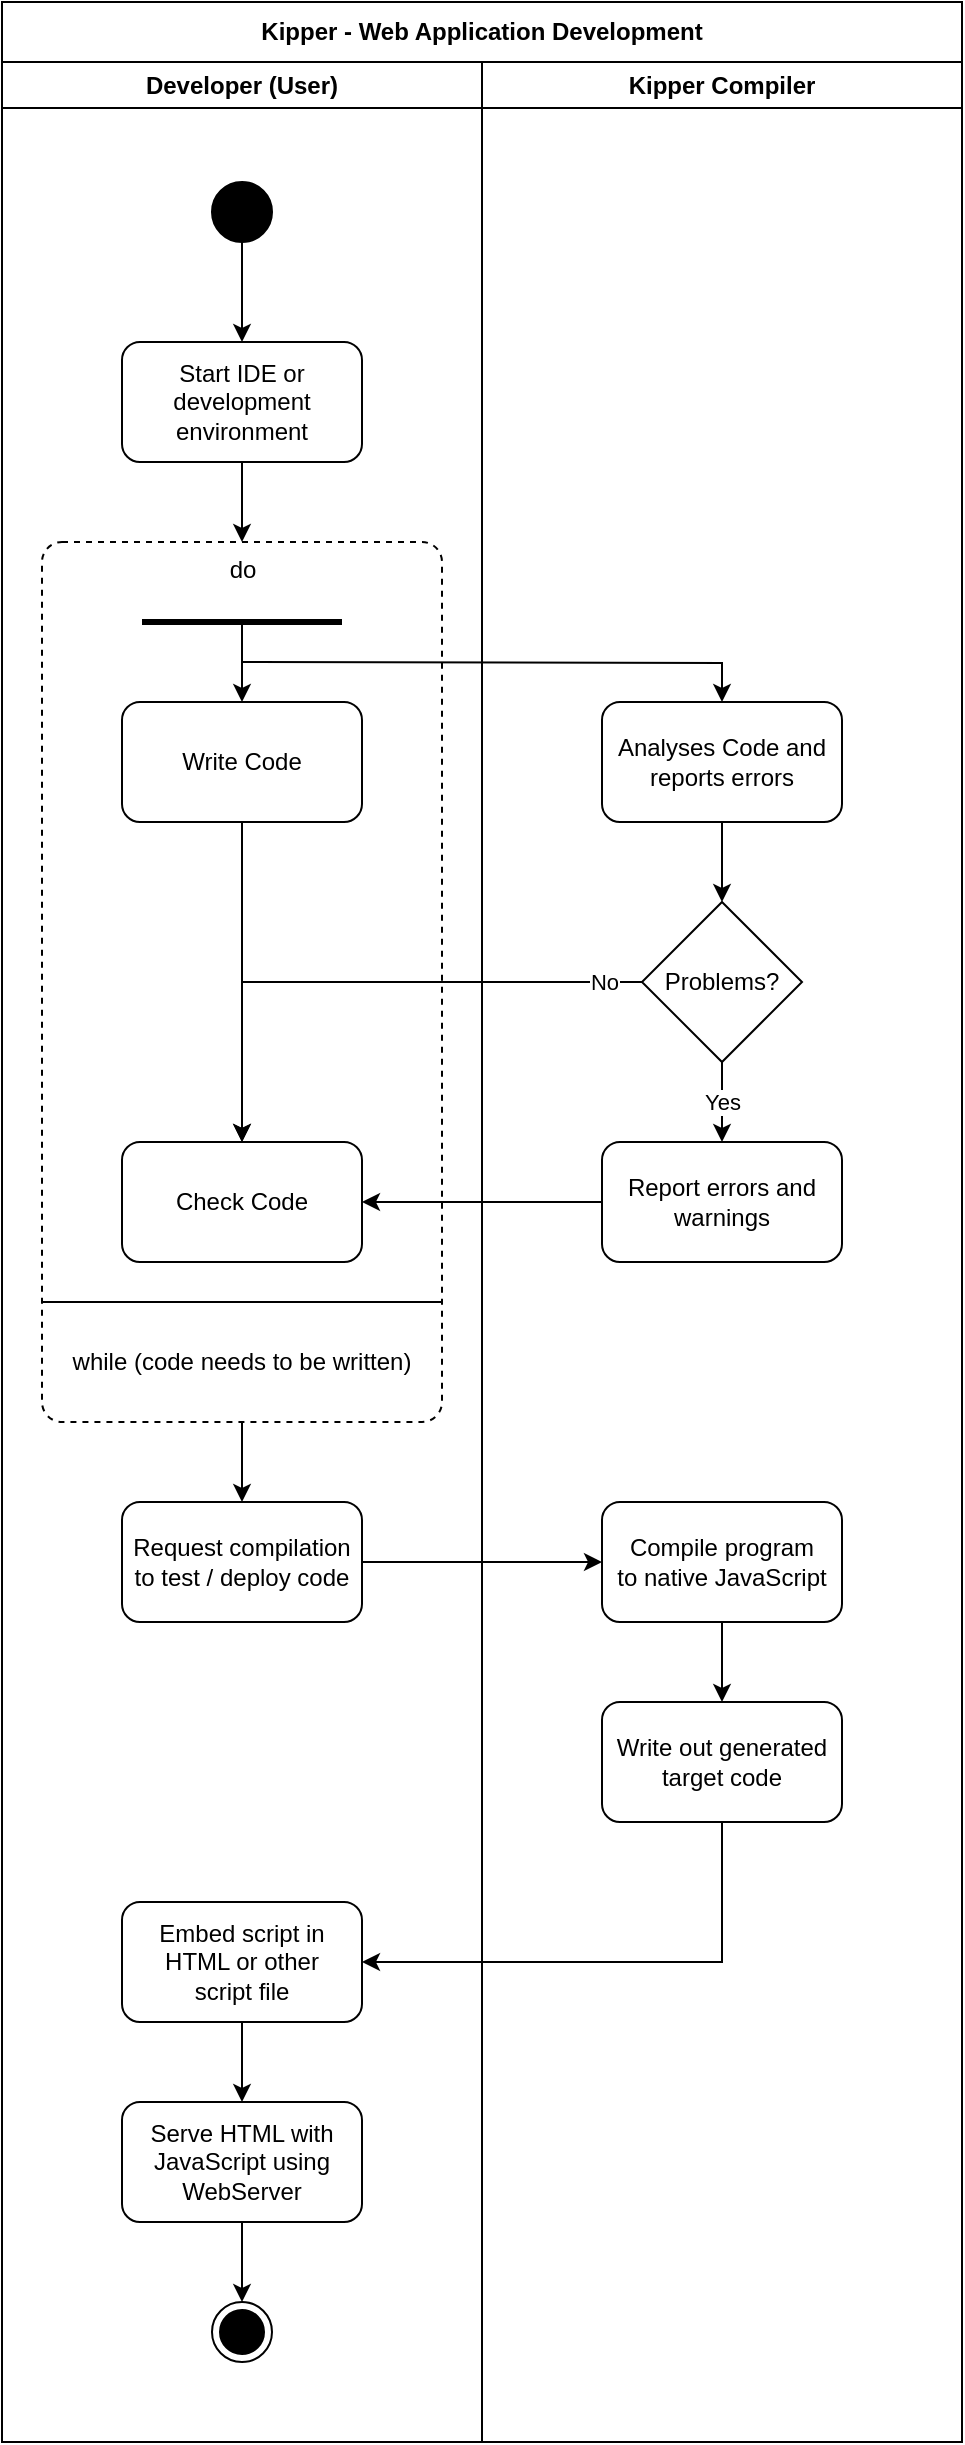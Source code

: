 <mxfile version="20.7.4" type="device"><diagram id="gKEPv_jkgYqBWtUEt1ZN" name="Page-1"><mxGraphModel dx="2245" dy="838" grid="1" gridSize="10" guides="1" tooltips="1" connect="1" arrows="1" fold="1" page="1" pageScale="1" pageWidth="827" pageHeight="1169" math="0" shadow="0"><root><mxCell id="0"/><mxCell id="1" parent="0"/><mxCell id="rTrIxMH_rLKdapRBKANG-1" value="Kipper - Web Application Development" style="swimlane;whiteSpace=wrap;html=1;startSize=30;" parent="1" vertex="1"><mxGeometry x="-60" y="510" width="480" height="1220" as="geometry"/></mxCell><mxCell id="lD_fsvYOHyx501Wu2xE4-46" value="Kipper Compiler" style="swimlane;whiteSpace=wrap;html=1;" parent="rTrIxMH_rLKdapRBKANG-1" vertex="1"><mxGeometry x="240" y="30" width="240" height="1190" as="geometry"/></mxCell><mxCell id="UL9XixTE5pEmhc-JIK2V-14" style="edgeStyle=orthogonalEdgeStyle;rounded=0;orthogonalLoop=1;jettySize=auto;html=1;exitX=0.5;exitY=1;exitDx=0;exitDy=0;entryX=0.5;entryY=0;entryDx=0;entryDy=0;strokeWidth=1;endArrow=classic;endFill=1;" parent="lD_fsvYOHyx501Wu2xE4-46" source="UL9XixTE5pEmhc-JIK2V-6" target="UL9XixTE5pEmhc-JIK2V-12" edge="1"><mxGeometry relative="1" as="geometry"/></mxCell><mxCell id="UL9XixTE5pEmhc-JIK2V-6" value="Analyses Code and reports errors" style="rounded=1;whiteSpace=wrap;html=1;" parent="lD_fsvYOHyx501Wu2xE4-46" vertex="1"><mxGeometry x="60" y="320" width="120" height="60" as="geometry"/></mxCell><mxCell id="UL9XixTE5pEmhc-JIK2V-30" value="Yes" style="edgeStyle=orthogonalEdgeStyle;rounded=0;orthogonalLoop=1;jettySize=auto;html=1;exitX=0.5;exitY=1;exitDx=0;exitDy=0;entryX=0.5;entryY=0;entryDx=0;entryDy=0;strokeWidth=1;endArrow=classic;endFill=1;" parent="lD_fsvYOHyx501Wu2xE4-46" source="UL9XixTE5pEmhc-JIK2V-12" target="UL9XixTE5pEmhc-JIK2V-29" edge="1"><mxGeometry relative="1" as="geometry"><Array as="points"><mxPoint x="120" y="520"/><mxPoint x="120" y="520"/></Array><mxPoint as="offset"/></mxGeometry></mxCell><mxCell id="UL9XixTE5pEmhc-JIK2V-12" value="Problems?" style="rhombus;whiteSpace=wrap;html=1;" parent="lD_fsvYOHyx501Wu2xE4-46" vertex="1"><mxGeometry x="80" y="420" width="80" height="80" as="geometry"/></mxCell><mxCell id="UL9XixTE5pEmhc-JIK2V-29" value="Report errors and warnings" style="rounded=1;whiteSpace=wrap;html=1;" parent="lD_fsvYOHyx501Wu2xE4-46" vertex="1"><mxGeometry x="60" y="540" width="120" height="60" as="geometry"/></mxCell><mxCell id="ihVI9nFC0Tkq9_CsKzdd-1" value="Developer (User)" style="swimlane;whiteSpace=wrap;html=1;startSize=23;" parent="rTrIxMH_rLKdapRBKANG-1" vertex="1"><mxGeometry y="30" width="240" height="1190" as="geometry"/></mxCell><mxCell id="UL9XixTE5pEmhc-JIK2V-21" value="do" style="html=1;align=center;verticalAlign=top;rounded=1;absoluteArcSize=1;arcSize=20;dashed=1;" parent="ihVI9nFC0Tkq9_CsKzdd-1" vertex="1"><mxGeometry x="20" y="240" width="200" height="440" as="geometry"/></mxCell><mxCell id="ihVI9nFC0Tkq9_CsKzdd-2" value="" style="ellipse;fillColor=strokeColor;" parent="ihVI9nFC0Tkq9_CsKzdd-1" vertex="1"><mxGeometry x="105" y="60" width="30" height="30" as="geometry"/></mxCell><mxCell id="ihVI9nFC0Tkq9_CsKzdd-3" style="edgeStyle=orthogonalEdgeStyle;rounded=0;orthogonalLoop=1;jettySize=auto;html=1;exitX=0.5;exitY=1;exitDx=0;exitDy=0;entryX=0.5;entryY=0;entryDx=0;entryDy=0;" parent="ihVI9nFC0Tkq9_CsKzdd-1" source="ihVI9nFC0Tkq9_CsKzdd-2" target="UL9XixTE5pEmhc-JIK2V-1" edge="1"><mxGeometry relative="1" as="geometry"><mxPoint x="120" y="190" as="sourcePoint"/><mxPoint x="130" y="120" as="targetPoint"/></mxGeometry></mxCell><mxCell id="UL9XixTE5pEmhc-JIK2V-3" style="edgeStyle=orthogonalEdgeStyle;rounded=0;orthogonalLoop=1;jettySize=auto;html=1;exitX=0.5;exitY=1;exitDx=0;exitDy=0;entryX=0.5;entryY=0;entryDx=0;entryDy=0;" parent="ihVI9nFC0Tkq9_CsKzdd-1" source="UL9XixTE5pEmhc-JIK2V-1" target="UL9XixTE5pEmhc-JIK2V-21" edge="1"><mxGeometry relative="1" as="geometry"><mxPoint x="170" y="210" as="targetPoint"/></mxGeometry></mxCell><mxCell id="UL9XixTE5pEmhc-JIK2V-1" value="Start IDE or development&lt;br&gt;environment" style="rounded=1;whiteSpace=wrap;html=1;" parent="ihVI9nFC0Tkq9_CsKzdd-1" vertex="1"><mxGeometry x="60" y="140" width="120" height="60" as="geometry"/></mxCell><mxCell id="UL9XixTE5pEmhc-JIK2V-4" value="" style="html=1;rounded=0;strokeWidth=3;endArrow=none;endFill=0;" parent="ihVI9nFC0Tkq9_CsKzdd-1" edge="1"><mxGeometry width="100" relative="1" as="geometry"><mxPoint x="70" y="280" as="sourcePoint"/><mxPoint x="170" y="280" as="targetPoint"/></mxGeometry></mxCell><mxCell id="UL9XixTE5pEmhc-JIK2V-17" style="edgeStyle=orthogonalEdgeStyle;rounded=0;orthogonalLoop=1;jettySize=auto;html=1;exitX=0.5;exitY=1;exitDx=0;exitDy=0;entryX=0.5;entryY=0;entryDx=0;entryDy=0;strokeWidth=1;endArrow=classic;endFill=1;" parent="ihVI9nFC0Tkq9_CsKzdd-1" source="UL9XixTE5pEmhc-JIK2V-5" target="UL9XixTE5pEmhc-JIK2V-16" edge="1"><mxGeometry relative="1" as="geometry"/></mxCell><mxCell id="UL9XixTE5pEmhc-JIK2V-5" value="Write Code" style="rounded=1;whiteSpace=wrap;html=1;" parent="ihVI9nFC0Tkq9_CsKzdd-1" vertex="1"><mxGeometry x="60" y="320" width="120" height="60" as="geometry"/></mxCell><mxCell id="UL9XixTE5pEmhc-JIK2V-16" value="Check Code" style="rounded=1;whiteSpace=wrap;html=1;" parent="ihVI9nFC0Tkq9_CsKzdd-1" vertex="1"><mxGeometry x="60" y="540" width="120" height="60" as="geometry"/></mxCell><mxCell id="UsvGISytcPp6KuBR6CtG-16" style="edgeStyle=orthogonalEdgeStyle;rounded=0;orthogonalLoop=1;jettySize=auto;html=1;exitX=0.5;exitY=1;exitDx=0;exitDy=0;entryX=0.5;entryY=0;entryDx=0;entryDy=0;" edge="1" parent="ihVI9nFC0Tkq9_CsKzdd-1" source="UL9XixTE5pEmhc-JIK2V-22" target="UsvGISytcPp6KuBR6CtG-14"><mxGeometry relative="1" as="geometry"/></mxCell><mxCell id="UL9XixTE5pEmhc-JIK2V-22" value="while (code needs to be written)" style="text;html=1;strokeColor=none;fillColor=none;align=center;verticalAlign=middle;whiteSpace=wrap;rounded=0;" parent="ihVI9nFC0Tkq9_CsKzdd-1" vertex="1"><mxGeometry x="20" y="620" width="200" height="60" as="geometry"/></mxCell><mxCell id="UL9XixTE5pEmhc-JIK2V-24" value="" style="endArrow=none;html=1;rounded=0;exitX=0;exitY=0;exitDx=0;exitDy=0;entryX=1;entryY=0;entryDx=0;entryDy=0;" parent="ihVI9nFC0Tkq9_CsKzdd-1" source="UL9XixTE5pEmhc-JIK2V-22" target="UL9XixTE5pEmhc-JIK2V-22" edge="1"><mxGeometry width="50" height="50" relative="1" as="geometry"><mxPoint x="20" y="600.0" as="sourcePoint"/><mxPoint x="220" y="600.0" as="targetPoint"/></mxGeometry></mxCell><mxCell id="DUoj8V98YBCyRXCH8TLM-2" style="edgeStyle=orthogonalEdgeStyle;rounded=0;orthogonalLoop=1;jettySize=auto;html=1;exitX=0.5;exitY=1;exitDx=0;exitDy=0;entryX=0.5;entryY=0;entryDx=0;entryDy=0;strokeWidth=1;endArrow=classic;endFill=1;" parent="ihVI9nFC0Tkq9_CsKzdd-1" source="UL9XixTE5pEmhc-JIK2V-53" target="DUoj8V98YBCyRXCH8TLM-1" edge="1"><mxGeometry relative="1" as="geometry"/></mxCell><mxCell id="UL9XixTE5pEmhc-JIK2V-53" value="Embed script in HTML or other &lt;br&gt;script file" style="rounded=1;whiteSpace=wrap;html=1;" parent="ihVI9nFC0Tkq9_CsKzdd-1" vertex="1"><mxGeometry x="60" y="920" width="120" height="60" as="geometry"/></mxCell><mxCell id="DUoj8V98YBCyRXCH8TLM-3" style="edgeStyle=orthogonalEdgeStyle;rounded=0;orthogonalLoop=1;jettySize=auto;html=1;exitX=0.5;exitY=1;exitDx=0;exitDy=0;entryX=0.5;entryY=0;entryDx=0;entryDy=0;strokeWidth=1;endArrow=classic;endFill=1;" parent="ihVI9nFC0Tkq9_CsKzdd-1" source="DUoj8V98YBCyRXCH8TLM-1" target="ihVI9nFC0Tkq9_CsKzdd-6" edge="1"><mxGeometry relative="1" as="geometry"/></mxCell><mxCell id="DUoj8V98YBCyRXCH8TLM-1" value="Serve HTML with JavaScript using WebServer" style="rounded=1;whiteSpace=wrap;html=1;" parent="ihVI9nFC0Tkq9_CsKzdd-1" vertex="1"><mxGeometry x="60" y="1020" width="120" height="60" as="geometry"/></mxCell><mxCell id="ihVI9nFC0Tkq9_CsKzdd-6" value="" style="ellipse;html=1;shape=endState;fillColor=strokeColor;" parent="ihVI9nFC0Tkq9_CsKzdd-1" vertex="1"><mxGeometry x="105" y="1120" width="30" height="30" as="geometry"/></mxCell><mxCell id="UsvGISytcPp6KuBR6CtG-12" value="Compile program&lt;br style=&quot;border-color: var(--border-color);&quot;&gt;to native JavaScript" style="rounded=1;whiteSpace=wrap;html=1;" vertex="1" parent="ihVI9nFC0Tkq9_CsKzdd-1"><mxGeometry x="300" y="720" width="120" height="60" as="geometry"/></mxCell><mxCell id="UsvGISytcPp6KuBR6CtG-17" style="edgeStyle=orthogonalEdgeStyle;rounded=0;orthogonalLoop=1;jettySize=auto;html=1;exitX=0.5;exitY=1;exitDx=0;exitDy=0;entryX=1;entryY=0.5;entryDx=0;entryDy=0;" edge="1" parent="ihVI9nFC0Tkq9_CsKzdd-1" source="UsvGISytcPp6KuBR6CtG-13" target="UL9XixTE5pEmhc-JIK2V-53"><mxGeometry relative="1" as="geometry"/></mxCell><mxCell id="UsvGISytcPp6KuBR6CtG-13" value="Write out generated&lt;br&gt;target code" style="rounded=1;whiteSpace=wrap;html=1;" vertex="1" parent="ihVI9nFC0Tkq9_CsKzdd-1"><mxGeometry x="300" y="820" width="120" height="60" as="geometry"/></mxCell><mxCell id="UsvGISytcPp6KuBR6CtG-11" style="edgeStyle=orthogonalEdgeStyle;rounded=0;orthogonalLoop=1;jettySize=auto;html=1;exitX=0.5;exitY=1;exitDx=0;exitDy=0;entryX=0.5;entryY=0;entryDx=0;entryDy=0;" edge="1" parent="ihVI9nFC0Tkq9_CsKzdd-1" source="UsvGISytcPp6KuBR6CtG-12" target="UsvGISytcPp6KuBR6CtG-13"><mxGeometry relative="1" as="geometry"/></mxCell><mxCell id="UsvGISytcPp6KuBR6CtG-14" value="Request compilation&lt;br style=&quot;border-color: var(--border-color);&quot;&gt;to test / deploy code" style="rounded=1;whiteSpace=wrap;html=1;" vertex="1" parent="ihVI9nFC0Tkq9_CsKzdd-1"><mxGeometry x="60" y="720" width="120" height="60" as="geometry"/></mxCell><mxCell id="UsvGISytcPp6KuBR6CtG-15" style="edgeStyle=orthogonalEdgeStyle;rounded=0;orthogonalLoop=1;jettySize=auto;html=1;exitX=1;exitY=0.5;exitDx=0;exitDy=0;entryX=0;entryY=0.5;entryDx=0;entryDy=0;strokeWidth=1;endArrow=classic;endFill=1;" edge="1" parent="ihVI9nFC0Tkq9_CsKzdd-1" source="UsvGISytcPp6KuBR6CtG-14" target="UsvGISytcPp6KuBR6CtG-12"><mxGeometry relative="1" as="geometry"/></mxCell><mxCell id="UL9XixTE5pEmhc-JIK2V-31" style="edgeStyle=orthogonalEdgeStyle;rounded=0;orthogonalLoop=1;jettySize=auto;html=1;exitX=0;exitY=0.5;exitDx=0;exitDy=0;strokeWidth=1;endArrow=classic;endFill=1;" parent="rTrIxMH_rLKdapRBKANG-1" source="UL9XixTE5pEmhc-JIK2V-29" target="UL9XixTE5pEmhc-JIK2V-16" edge="1"><mxGeometry relative="1" as="geometry"/></mxCell><mxCell id="UL9XixTE5pEmhc-JIK2V-32" style="edgeStyle=orthogonalEdgeStyle;rounded=0;orthogonalLoop=1;jettySize=auto;html=1;exitX=0;exitY=0.5;exitDx=0;exitDy=0;entryX=0.5;entryY=0;entryDx=0;entryDy=0;strokeWidth=1;endArrow=classic;endFill=1;" parent="rTrIxMH_rLKdapRBKANG-1" source="UL9XixTE5pEmhc-JIK2V-12" target="UL9XixTE5pEmhc-JIK2V-16" edge="1"><mxGeometry relative="1" as="geometry"/></mxCell><mxCell id="UL9XixTE5pEmhc-JIK2V-33" value="No" style="edgeLabel;html=1;align=center;verticalAlign=middle;resizable=0;points=[];" parent="UL9XixTE5pEmhc-JIK2V-32" vertex="1" connectable="0"><mxGeometry x="-0.897" y="2" relative="1" as="geometry"><mxPoint x="-5" y="-2" as="offset"/></mxGeometry></mxCell><mxCell id="UL9XixTE5pEmhc-JIK2V-7" value="" style="endArrow=classic;html=1;rounded=0;strokeWidth=1;entryX=0.5;entryY=0;entryDx=0;entryDy=0;edgeStyle=orthogonalEdgeStyle;" parent="1" target="UL9XixTE5pEmhc-JIK2V-5" edge="1"><mxGeometry width="50" height="50" relative="1" as="geometry"><mxPoint x="60" y="820" as="sourcePoint"/><mxPoint x="130" y="810" as="targetPoint"/><Array as="points"><mxPoint x="60" y="860"/><mxPoint x="60" y="860"/></Array></mxGeometry></mxCell><mxCell id="UL9XixTE5pEmhc-JIK2V-25" value="" style="endArrow=classic;html=1;rounded=0;strokeWidth=1;entryX=0.5;entryY=0;entryDx=0;entryDy=0;edgeStyle=orthogonalEdgeStyle;" parent="1" target="UL9XixTE5pEmhc-JIK2V-6" edge="1"><mxGeometry width="50" height="50" relative="1" as="geometry"><mxPoint x="60" y="840" as="sourcePoint"/><mxPoint x="370" y="940" as="targetPoint"/></mxGeometry></mxCell></root></mxGraphModel></diagram></mxfile>